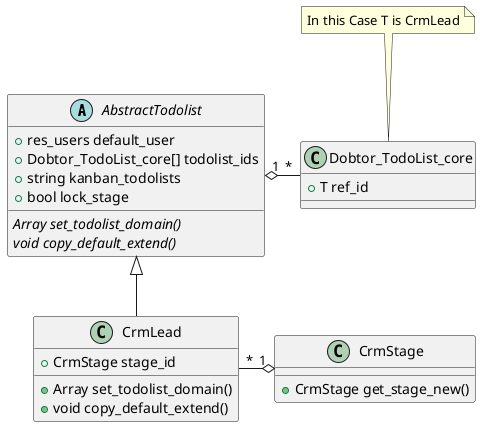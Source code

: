 @startuml
abstract class AbstractTodolist {
    + res_users default_user
    + Dobtor_TodoList_core[] todolist_ids
    + string kanban_todolists
    + bool lock_stage
    {abstract} Array set_todolist_domain()
    {abstract} void copy_default_extend()
}

Class CrmLead {
    + CrmStage stage_id
    + Array set_todolist_domain()
    + void copy_default_extend()
}

Class Dobtor_TodoList_core {
    + T ref_id
}
note top: In this Case T is CrmLead

Class CrmStage {
    + CrmStage get_stage_new()
}


AbstractTodolist <|-- CrmLead
CrmLead "*" -o "1" CrmStage
AbstractTodolist "1" o- "*" Dobtor_TodoList_core
@enduml